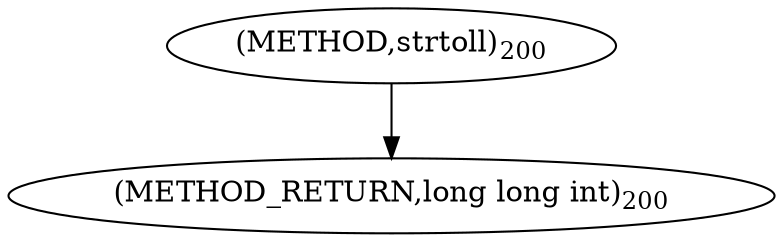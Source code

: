 digraph "strtoll" {  
"4702" [label = <(METHOD,strtoll)<SUB>200</SUB>> ]
"4706" [label = <(METHOD_RETURN,long long int)<SUB>200</SUB>> ]
  "4702" -> "4706" 
}
